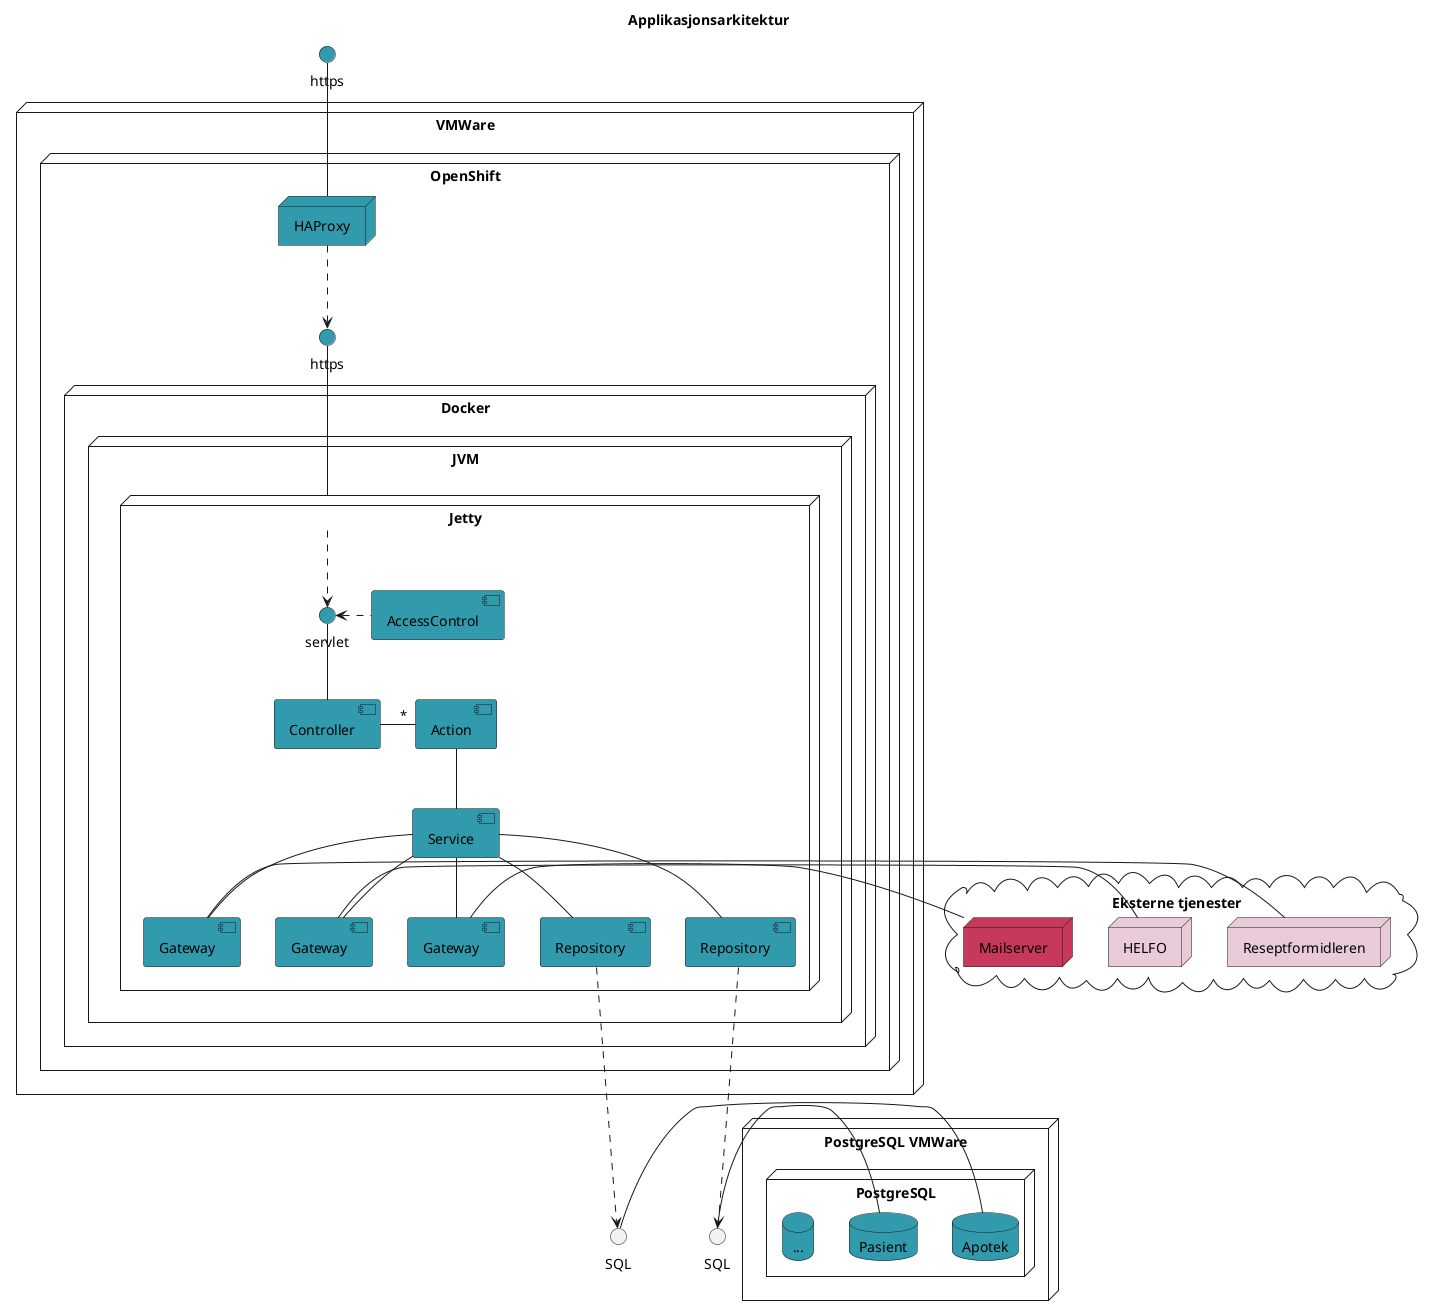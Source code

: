 @startuml

title Applikasjonsarkitektur

node VMWare {
    node OpenShift {
        node HAProxy  #319aad
    
        node Docker {
            node JVM {
                node Jetty {
                    component AccessControl #319aad
                    component Controller #319aad
                    component Action #319aad
                    component Service #319aad
                    component "Gateway" as RFGateway #319aad
                    component "Gateway" as HELFOGateway #319aad
                    component "Gateway" as MailGateway #319aad
                    component "Repository" as ApotekRepository #319aad
                    component "Repository" as PasientRepository #319aad
                    
                    () servlet  #319aad
                    servlet -down- Controller
                    
                    Controller - "*" Action
                    Action -down- Service
                    Service -down- ApotekRepository
                    Service -down- PasientRepository
                    Service -- RFGateway
                    Service -- HELFOGateway
                    Service -- MailGateway
                    
                    AccessControl .left.> servlet
                }
                Jetty ..> servlet
            }
        }
        () "https" as jettyhttps #319aad
        jettyhttps -down- Jetty
        
        HAProxy .down.> jettyhttps
    }
}
() https #319aad
https -down- HAProxy

node "PostgreSQL VMWare" {
    node PostgreSQL {
        database Apotek  #319aad
        database Pasient  #319aad
        database "..." as db  #319aad
    }
}
() "SQL" as ApotekSQL
ApotekSQL - Apotek

() "SQL" as PasientSQL
PasientSQL - Pasient

ApotekRepository .down.> ApotekSQL
PasientRepository .down.> PasientSQL

cloud "Eksterne tjenester" {
    node Reseptformidleren #e8cad8
    node HELFO #e8cad8
    node Mailserver #c7395b
}

RFGateway -right- Reseptformidleren
HELFOGateway -right- HELFO
MailGateway -right- Mailserver

@enduml
